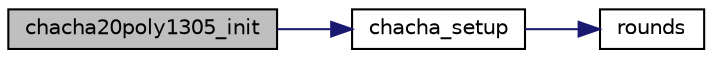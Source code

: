 digraph "chacha20poly1305_init"
{
 // LATEX_PDF_SIZE
  edge [fontname="Helvetica",fontsize="10",labelfontname="Helvetica",labelfontsize="10"];
  node [fontname="Helvetica",fontsize="10",shape=record];
  rankdir="LR";
  Node0 [label="chacha20poly1305_init",height=0.2,width=0.4,color="black", fillcolor="grey75", style="filled", fontcolor="black",tooltip="Initialize an ChaCha20Poly1305 context (only the key)"];
  Node0 -> Node1 [color="midnightblue",fontsize="10",style="solid",fontname="Helvetica"];
  Node1 [label="chacha_setup",height=0.2,width=0.4,color="black", fillcolor="white", style="filled",URL="$chacha__setup_8c.html#aaaad339dc43c455ff5cc2df1960ddfeb",tooltip="Initialize an ChaCha context (only the key)"];
  Node1 -> Node2 [color="midnightblue",fontsize="10",style="solid",fontname="Helvetica"];
  Node2 [label="rounds",height=0.2,width=0.4,color="black", fillcolor="white", style="filled",URL="$kseed_8c.html#a51da46362a22c8107683876e9c12ec82",tooltip=" "];
}
